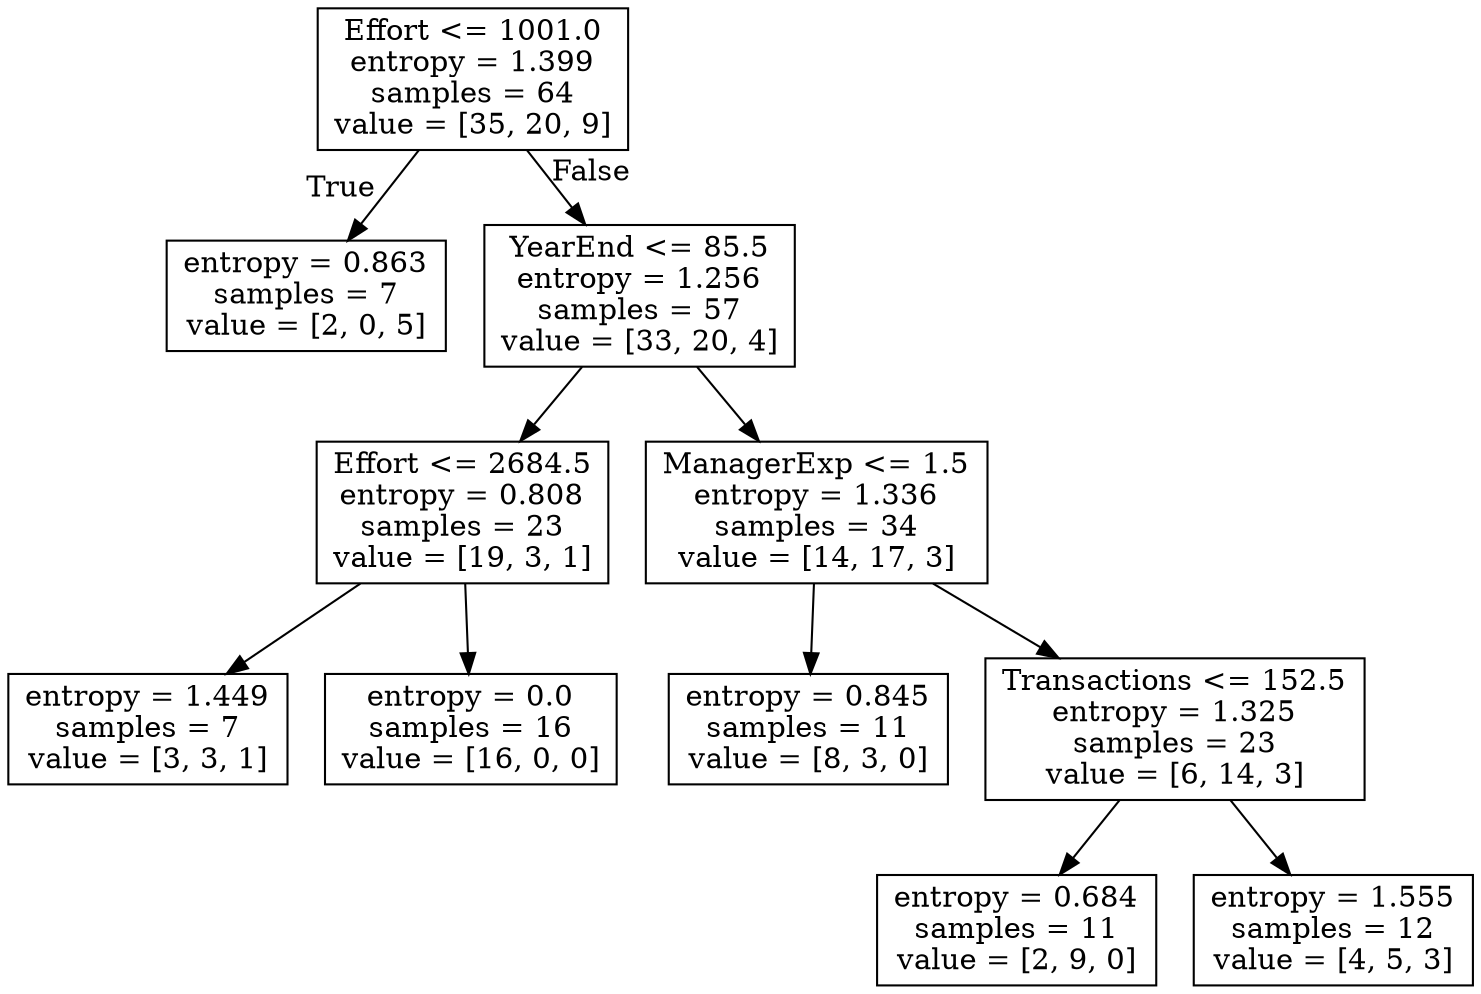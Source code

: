 digraph Tree {
node [shape=box] ;
0 [label="Effort <= 1001.0\nentropy = 1.399\nsamples = 64\nvalue = [35, 20, 9]"] ;
1 [label="entropy = 0.863\nsamples = 7\nvalue = [2, 0, 5]"] ;
0 -> 1 [labeldistance=2.5, labelangle=45, headlabel="True"] ;
2 [label="YearEnd <= 85.5\nentropy = 1.256\nsamples = 57\nvalue = [33, 20, 4]"] ;
0 -> 2 [labeldistance=2.5, labelangle=-45, headlabel="False"] ;
3 [label="Effort <= 2684.5\nentropy = 0.808\nsamples = 23\nvalue = [19, 3, 1]"] ;
2 -> 3 ;
4 [label="entropy = 1.449\nsamples = 7\nvalue = [3, 3, 1]"] ;
3 -> 4 ;
5 [label="entropy = 0.0\nsamples = 16\nvalue = [16, 0, 0]"] ;
3 -> 5 ;
6 [label="ManagerExp <= 1.5\nentropy = 1.336\nsamples = 34\nvalue = [14, 17, 3]"] ;
2 -> 6 ;
7 [label="entropy = 0.845\nsamples = 11\nvalue = [8, 3, 0]"] ;
6 -> 7 ;
8 [label="Transactions <= 152.5\nentropy = 1.325\nsamples = 23\nvalue = [6, 14, 3]"] ;
6 -> 8 ;
9 [label="entropy = 0.684\nsamples = 11\nvalue = [2, 9, 0]"] ;
8 -> 9 ;
10 [label="entropy = 1.555\nsamples = 12\nvalue = [4, 5, 3]"] ;
8 -> 10 ;
}